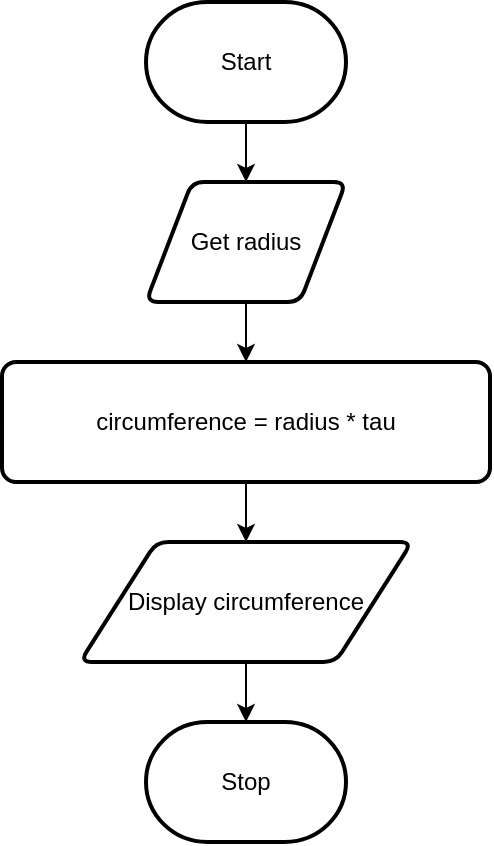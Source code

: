 <mxfile>
    <diagram id="aqkya4TFRdpiTSBKbrii" name="Flowchart">
        <mxGraphModel dx="1074" dy="760" grid="1" gridSize="10" guides="1" tooltips="1" connect="1" arrows="1" fold="1" page="1" pageScale="1" pageWidth="827" pageHeight="1169" math="0" shadow="0">
            <root>
                <mxCell id="7Z-LrOooxTyzb09muiCP-0"/>
                <mxCell id="7Z-LrOooxTyzb09muiCP-1" parent="7Z-LrOooxTyzb09muiCP-0"/>
                <mxCell id="7Z-LrOooxTyzb09muiCP-7" value="" style="edgeStyle=none;html=1;" edge="1" parent="7Z-LrOooxTyzb09muiCP-1" source="7Z-LrOooxTyzb09muiCP-2" target="7Z-LrOooxTyzb09muiCP-3">
                    <mxGeometry relative="1" as="geometry"/>
                </mxCell>
                <mxCell id="7Z-LrOooxTyzb09muiCP-2" value="Start" style="strokeWidth=2;html=1;shape=mxgraph.flowchart.terminator;whiteSpace=wrap;" vertex="1" parent="7Z-LrOooxTyzb09muiCP-1">
                    <mxGeometry x="364" y="80" width="100" height="60" as="geometry"/>
                </mxCell>
                <mxCell id="7Z-LrOooxTyzb09muiCP-8" value="" style="edgeStyle=none;html=1;" edge="1" parent="7Z-LrOooxTyzb09muiCP-1" source="7Z-LrOooxTyzb09muiCP-3" target="7Z-LrOooxTyzb09muiCP-4">
                    <mxGeometry relative="1" as="geometry"/>
                </mxCell>
                <mxCell id="7Z-LrOooxTyzb09muiCP-3" value="Get radius" style="shape=parallelogram;html=1;strokeWidth=2;perimeter=parallelogramPerimeter;whiteSpace=wrap;rounded=1;arcSize=12;size=0.23;" vertex="1" parent="7Z-LrOooxTyzb09muiCP-1">
                    <mxGeometry x="364" y="170" width="100" height="60" as="geometry"/>
                </mxCell>
                <mxCell id="7Z-LrOooxTyzb09muiCP-9" value="" style="edgeStyle=none;html=1;" edge="1" parent="7Z-LrOooxTyzb09muiCP-1" source="7Z-LrOooxTyzb09muiCP-4" target="7Z-LrOooxTyzb09muiCP-5">
                    <mxGeometry relative="1" as="geometry"/>
                </mxCell>
                <mxCell id="7Z-LrOooxTyzb09muiCP-4" value="circumference = radius * tau" style="rounded=1;whiteSpace=wrap;html=1;absoluteArcSize=1;arcSize=14;strokeWidth=2;" vertex="1" parent="7Z-LrOooxTyzb09muiCP-1">
                    <mxGeometry x="292" y="260" width="244" height="60" as="geometry"/>
                </mxCell>
                <mxCell id="7Z-LrOooxTyzb09muiCP-10" value="" style="edgeStyle=none;html=1;" edge="1" parent="7Z-LrOooxTyzb09muiCP-1" source="7Z-LrOooxTyzb09muiCP-5" target="7Z-LrOooxTyzb09muiCP-6">
                    <mxGeometry relative="1" as="geometry"/>
                </mxCell>
                <mxCell id="7Z-LrOooxTyzb09muiCP-5" value="Display circumference" style="shape=parallelogram;html=1;strokeWidth=2;perimeter=parallelogramPerimeter;whiteSpace=wrap;rounded=1;arcSize=12;size=0.23;" vertex="1" parent="7Z-LrOooxTyzb09muiCP-1">
                    <mxGeometry x="331" y="350" width="166" height="60" as="geometry"/>
                </mxCell>
                <mxCell id="7Z-LrOooxTyzb09muiCP-6" value="Stop" style="strokeWidth=2;html=1;shape=mxgraph.flowchart.terminator;whiteSpace=wrap;" vertex="1" parent="7Z-LrOooxTyzb09muiCP-1">
                    <mxGeometry x="364" y="440" width="100" height="60" as="geometry"/>
                </mxCell>
            </root>
        </mxGraphModel>
    </diagram>
    <diagram id="KjG14Q_7bZ2Fs4syXYFA" name="Top Down">
        <mxGraphModel dx="1074" dy="760" grid="1" gridSize="10" guides="1" tooltips="1" connect="1" arrows="1" fold="1" page="1" pageScale="1" pageWidth="827" pageHeight="1169" math="0" shadow="0">
            <root>
                <mxCell id="0"/>
                <mxCell id="1" parent="0"/>
                <mxCell id="QtO_xw6DOo0jZK6YUWM9-8" value="" style="edgeStyle=none;html=1;" edge="1" parent="1" source="QtO_xw6DOo0jZK6YUWM9-1" target="QtO_xw6DOo0jZK6YUWM9-3">
                    <mxGeometry relative="1" as="geometry"/>
                </mxCell>
                <mxCell id="QtO_xw6DOo0jZK6YUWM9-9" style="edgeStyle=orthogonalEdgeStyle;html=1;entryX=0.5;entryY=0;entryDx=0;entryDy=0;rounded=0;" edge="1" parent="1" source="QtO_xw6DOo0jZK6YUWM9-1" target="QtO_xw6DOo0jZK6YUWM9-2">
                    <mxGeometry relative="1" as="geometry">
                        <Array as="points">
                            <mxPoint x="414" y="160"/>
                            <mxPoint x="260" y="160"/>
                        </Array>
                    </mxGeometry>
                </mxCell>
                <mxCell id="QtO_xw6DOo0jZK6YUWM9-10" style="edgeStyle=orthogonalEdgeStyle;html=1;entryX=0.5;entryY=0;entryDx=0;entryDy=0;rounded=0;" edge="1" parent="1" source="QtO_xw6DOo0jZK6YUWM9-1" target="QtO_xw6DOo0jZK6YUWM9-4">
                    <mxGeometry relative="1" as="geometry">
                        <Array as="points">
                            <mxPoint x="414" y="160"/>
                            <mxPoint x="570" y="160"/>
                        </Array>
                    </mxGeometry>
                </mxCell>
                <mxCell id="QtO_xw6DOo0jZK6YUWM9-1" value="Circumference" style="rounded=0;whiteSpace=wrap;html=1;" vertex="1" parent="1">
                    <mxGeometry x="354" y="80" width="120" height="60" as="geometry"/>
                </mxCell>
                <mxCell id="QtO_xw6DOo0jZK6YUWM9-11" value="" style="edgeStyle=orthogonalEdgeStyle;rounded=0;html=1;" edge="1" parent="1" source="QtO_xw6DOo0jZK6YUWM9-2" target="QtO_xw6DOo0jZK6YUWM9-5">
                    <mxGeometry relative="1" as="geometry"/>
                </mxCell>
                <mxCell id="QtO_xw6DOo0jZK6YUWM9-2" value="Input" style="rounded=0;whiteSpace=wrap;html=1;" vertex="1" parent="1">
                    <mxGeometry x="200" y="180" width="120" height="60" as="geometry"/>
                </mxCell>
                <mxCell id="QtO_xw6DOo0jZK6YUWM9-12" value="" style="edgeStyle=orthogonalEdgeStyle;rounded=0;html=1;" edge="1" parent="1" source="QtO_xw6DOo0jZK6YUWM9-3" target="QtO_xw6DOo0jZK6YUWM9-6">
                    <mxGeometry relative="1" as="geometry"/>
                </mxCell>
                <mxCell id="QtO_xw6DOo0jZK6YUWM9-3" value="Process" style="rounded=0;whiteSpace=wrap;html=1;" vertex="1" parent="1">
                    <mxGeometry x="354" y="180" width="120" height="60" as="geometry"/>
                </mxCell>
                <mxCell id="QtO_xw6DOo0jZK6YUWM9-13" value="" style="edgeStyle=orthogonalEdgeStyle;rounded=0;html=1;" edge="1" parent="1" source="QtO_xw6DOo0jZK6YUWM9-4" target="QtO_xw6DOo0jZK6YUWM9-7">
                    <mxGeometry relative="1" as="geometry"/>
                </mxCell>
                <mxCell id="QtO_xw6DOo0jZK6YUWM9-4" value="output" style="rounded=0;whiteSpace=wrap;html=1;" vertex="1" parent="1">
                    <mxGeometry x="510" y="180" width="120" height="60" as="geometry"/>
                </mxCell>
                <mxCell id="QtO_xw6DOo0jZK6YUWM9-5" value="Get radius" style="rounded=0;whiteSpace=wrap;html=1;" vertex="1" parent="1">
                    <mxGeometry x="200" y="280" width="120" height="60" as="geometry"/>
                </mxCell>
                <mxCell id="QtO_xw6DOo0jZK6YUWM9-6" value="circumference = tau * radius" style="rounded=0;whiteSpace=wrap;html=1;" vertex="1" parent="1">
                    <mxGeometry x="354" y="280" width="120" height="60" as="geometry"/>
                </mxCell>
                <mxCell id="QtO_xw6DOo0jZK6YUWM9-7" value="Display circumference" style="rounded=0;whiteSpace=wrap;html=1;" vertex="1" parent="1">
                    <mxGeometry x="510" y="280" width="120" height="60" as="geometry"/>
                </mxCell>
            </root>
        </mxGraphModel>
    </diagram>
</mxfile>